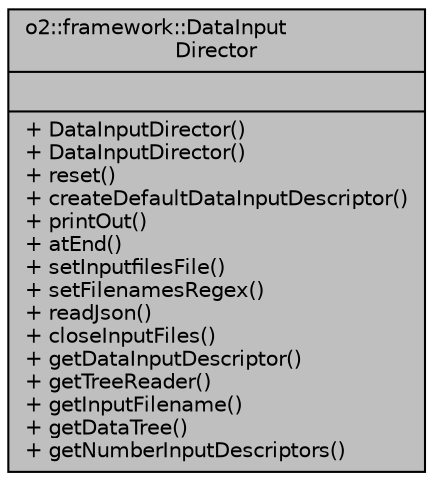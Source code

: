 digraph "o2::framework::DataInputDirector"
{
 // INTERACTIVE_SVG=YES
  bgcolor="transparent";
  edge [fontname="Helvetica",fontsize="10",labelfontname="Helvetica",labelfontsize="10"];
  node [fontname="Helvetica",fontsize="10",shape=record];
  Node1 [label="{o2::framework::DataInput\lDirector\n||+ DataInputDirector()\l+ DataInputDirector()\l+ reset()\l+ createDefaultDataInputDescriptor()\l+ printOut()\l+ atEnd()\l+ setInputfilesFile()\l+ setFilenamesRegex()\l+ readJson()\l+ closeInputFiles()\l+ getDataInputDescriptor()\l+ getTreeReader()\l+ getInputFilename()\l+ getDataTree()\l+ getNumberInputDescriptors()\l}",height=0.2,width=0.4,color="black", fillcolor="grey75", style="filled", fontcolor="black"];
}

